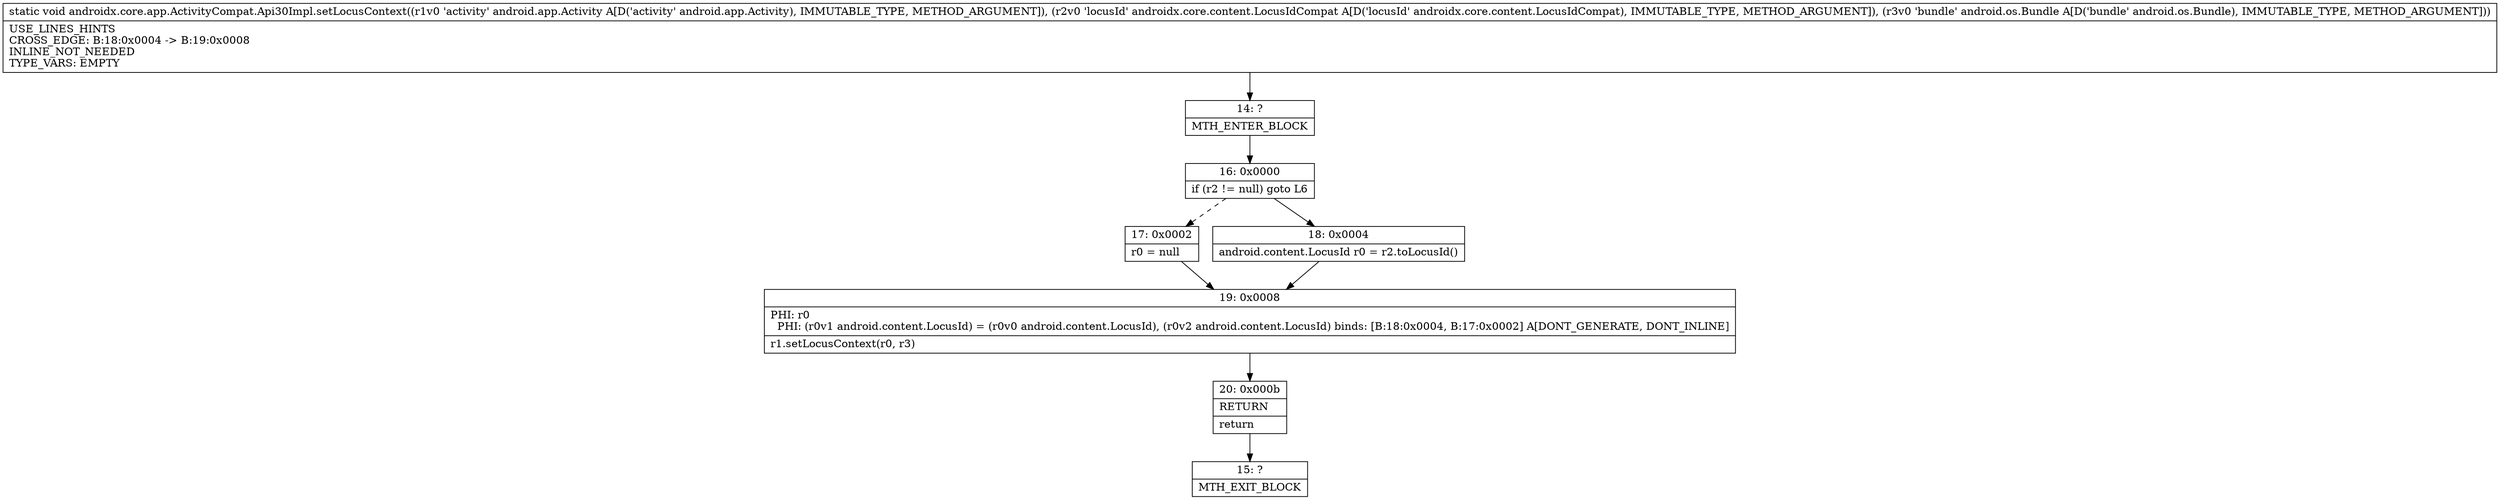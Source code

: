 digraph "CFG forandroidx.core.app.ActivityCompat.Api30Impl.setLocusContext(Landroid\/app\/Activity;Landroidx\/core\/content\/LocusIdCompat;Landroid\/os\/Bundle;)V" {
Node_14 [shape=record,label="{14\:\ ?|MTH_ENTER_BLOCK\l}"];
Node_16 [shape=record,label="{16\:\ 0x0000|if (r2 != null) goto L6\l}"];
Node_17 [shape=record,label="{17\:\ 0x0002|r0 = null\l}"];
Node_19 [shape=record,label="{19\:\ 0x0008|PHI: r0 \l  PHI: (r0v1 android.content.LocusId) = (r0v0 android.content.LocusId), (r0v2 android.content.LocusId) binds: [B:18:0x0004, B:17:0x0002] A[DONT_GENERATE, DONT_INLINE]\l|r1.setLocusContext(r0, r3)\l}"];
Node_20 [shape=record,label="{20\:\ 0x000b|RETURN\l|return\l}"];
Node_15 [shape=record,label="{15\:\ ?|MTH_EXIT_BLOCK\l}"];
Node_18 [shape=record,label="{18\:\ 0x0004|android.content.LocusId r0 = r2.toLocusId()\l}"];
MethodNode[shape=record,label="{static void androidx.core.app.ActivityCompat.Api30Impl.setLocusContext((r1v0 'activity' android.app.Activity A[D('activity' android.app.Activity), IMMUTABLE_TYPE, METHOD_ARGUMENT]), (r2v0 'locusId' androidx.core.content.LocusIdCompat A[D('locusId' androidx.core.content.LocusIdCompat), IMMUTABLE_TYPE, METHOD_ARGUMENT]), (r3v0 'bundle' android.os.Bundle A[D('bundle' android.os.Bundle), IMMUTABLE_TYPE, METHOD_ARGUMENT]))  | USE_LINES_HINTS\lCROSS_EDGE: B:18:0x0004 \-\> B:19:0x0008\lINLINE_NOT_NEEDED\lTYPE_VARS: EMPTY\l}"];
MethodNode -> Node_14;Node_14 -> Node_16;
Node_16 -> Node_17[style=dashed];
Node_16 -> Node_18;
Node_17 -> Node_19;
Node_19 -> Node_20;
Node_20 -> Node_15;
Node_18 -> Node_19;
}

